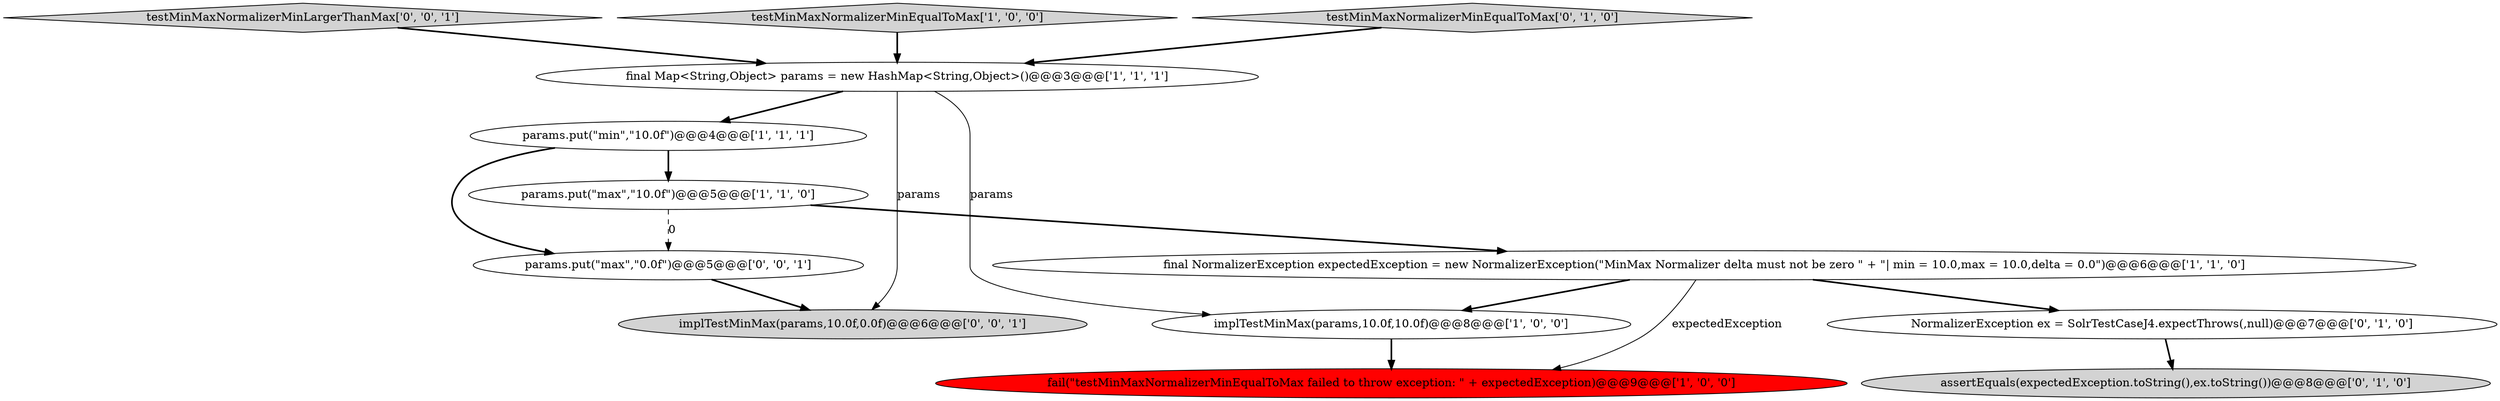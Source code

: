 digraph {
0 [style = filled, label = "params.put(\"min\",\"10.0f\")@@@4@@@['1', '1', '1']", fillcolor = white, shape = ellipse image = "AAA0AAABBB1BBB"];
11 [style = filled, label = "params.put(\"max\",\"0.0f\")@@@5@@@['0', '0', '1']", fillcolor = white, shape = ellipse image = "AAA0AAABBB3BBB"];
8 [style = filled, label = "assertEquals(expectedException.toString(),ex.toString())@@@8@@@['0', '1', '0']", fillcolor = lightgray, shape = ellipse image = "AAA0AAABBB2BBB"];
10 [style = filled, label = "testMinMaxNormalizerMinLargerThanMax['0', '0', '1']", fillcolor = lightgray, shape = diamond image = "AAA0AAABBB3BBB"];
12 [style = filled, label = "implTestMinMax(params,10.0f,0.0f)@@@6@@@['0', '0', '1']", fillcolor = lightgray, shape = ellipse image = "AAA0AAABBB3BBB"];
6 [style = filled, label = "implTestMinMax(params,10.0f,10.0f)@@@8@@@['1', '0', '0']", fillcolor = white, shape = ellipse image = "AAA0AAABBB1BBB"];
2 [style = filled, label = "final Map<String,Object> params = new HashMap<String,Object>()@@@3@@@['1', '1', '1']", fillcolor = white, shape = ellipse image = "AAA0AAABBB1BBB"];
1 [style = filled, label = "fail(\"testMinMaxNormalizerMinEqualToMax failed to throw exception: \" + expectedException)@@@9@@@['1', '0', '0']", fillcolor = red, shape = ellipse image = "AAA1AAABBB1BBB"];
4 [style = filled, label = "testMinMaxNormalizerMinEqualToMax['1', '0', '0']", fillcolor = lightgray, shape = diamond image = "AAA0AAABBB1BBB"];
7 [style = filled, label = "testMinMaxNormalizerMinEqualToMax['0', '1', '0']", fillcolor = lightgray, shape = diamond image = "AAA0AAABBB2BBB"];
3 [style = filled, label = "params.put(\"max\",\"10.0f\")@@@5@@@['1', '1', '0']", fillcolor = white, shape = ellipse image = "AAA0AAABBB1BBB"];
5 [style = filled, label = "final NormalizerException expectedException = new NormalizerException(\"MinMax Normalizer delta must not be zero \" + \"| min = 10.0,max = 10.0,delta = 0.0\")@@@6@@@['1', '1', '0']", fillcolor = white, shape = ellipse image = "AAA0AAABBB1BBB"];
9 [style = filled, label = "NormalizerException ex = SolrTestCaseJ4.expectThrows(,null)@@@7@@@['0', '1', '0']", fillcolor = white, shape = ellipse image = "AAA0AAABBB2BBB"];
0->3 [style = bold, label=""];
2->12 [style = solid, label="params"];
6->1 [style = bold, label=""];
0->11 [style = bold, label=""];
5->1 [style = solid, label="expectedException"];
10->2 [style = bold, label=""];
3->5 [style = bold, label=""];
2->0 [style = bold, label=""];
11->12 [style = bold, label=""];
4->2 [style = bold, label=""];
5->6 [style = bold, label=""];
2->6 [style = solid, label="params"];
5->9 [style = bold, label=""];
9->8 [style = bold, label=""];
7->2 [style = bold, label=""];
3->11 [style = dashed, label="0"];
}

